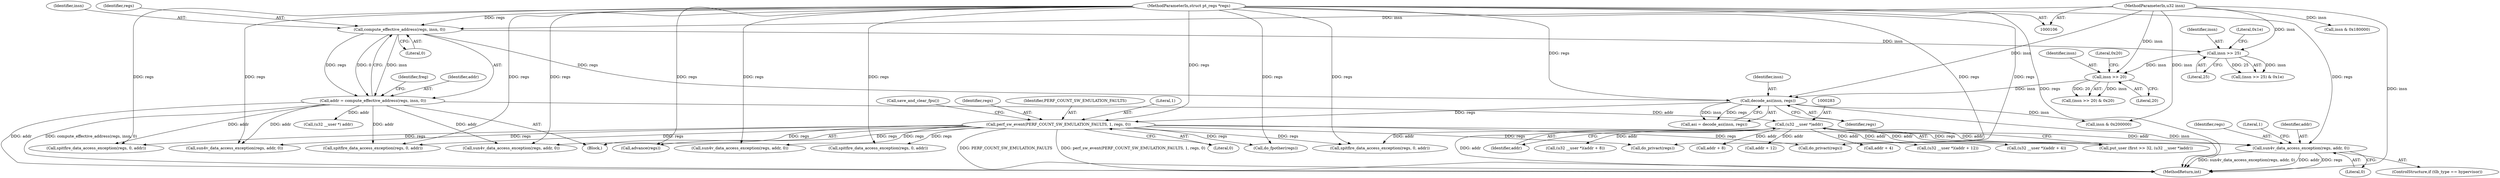 digraph "0_linux_a8b0ca17b80e92faab46ee7179ba9e99ccb61233_36@pointer" {
"1000319" [label="(Call,sun4v_data_access_exception(regs, addr, 0))"];
"1000150" [label="(Call,perf_sw_event(PERF_COUNT_SW_EMULATION_FAULTS, 1, regs, 0))"];
"1000138" [label="(Call,decode_asi(insn, regs))"];
"1000127" [label="(Call,insn >> 20)"];
"1000122" [label="(Call,insn >> 25)"];
"1000113" [label="(Call,compute_effective_address(regs, insn, 0))"];
"1000108" [label="(MethodParameterIn,struct pt_regs *regs)"];
"1000107" [label="(MethodParameterIn,u32 insn)"];
"1000282" [label="(Call,(u32 __user *)addr)"];
"1000111" [label="(Call,addr = compute_effective_address(regs, insn, 0))"];
"1000300" [label="(Call,(u32 __user *)(addr + 8))"];
"1000119" [label="(Identifier,freg)"];
"1000324" [label="(Call,spitfire_data_access_exception(regs, 0, addr))"];
"1000138" [label="(Call,decode_asi(insn, regs))"];
"1000150" [label="(Call,perf_sw_event(PERF_COUNT_SW_EMULATION_FAULTS, 1, regs, 0))"];
"1000129" [label="(Literal,20)"];
"1000128" [label="(Identifier,insn)"];
"1000116" [label="(Literal,0)"];
"1000302" [label="(Call,addr + 8)"];
"1000111" [label="(Call,addr = compute_effective_address(regs, insn, 0))"];
"1000311" [label="(Call,addr + 12)"];
"1000604" [label="(MethodReturn,int)"];
"1000115" [label="(Identifier,insn)"];
"1000265" [label="(Call,sun4v_data_access_exception(regs, addr, 0))"];
"1000320" [label="(Identifier,regs)"];
"1000315" [label="(ControlStructure,if (tlb_type == hypervisor))"];
"1000155" [label="(Call,save_and_clear_fpu())"];
"1000448" [label="(Call,sun4v_data_access_exception(regs, addr, 0))"];
"1000127" [label="(Call,insn >> 20)"];
"1000122" [label="(Call,insn >> 25)"];
"1000177" [label="(Call,do_fpother(regs))"];
"1000108" [label="(MethodParameterIn,struct pt_regs *regs)"];
"1000232" [label="(Call,do_privact(regs))"];
"1000130" [label="(Literal,0x20)"];
"1000109" [label="(Block,)"];
"1000136" [label="(Call,asi = decode_asi(insn, regs))"];
"1000107" [label="(MethodParameterIn,u32 insn)"];
"1000125" [label="(Literal,0x1e)"];
"1000292" [label="(Call,addr + 4)"];
"1000140" [label="(Identifier,regs)"];
"1000309" [label="(Call,(u32 __user *)(addr + 12))"];
"1000154" [label="(Literal,0)"];
"1000407" [label="(Call,(u32 __user *) addr)"];
"1000322" [label="(Literal,0)"];
"1000329" [label="(Literal,1)"];
"1000290" [label="(Call,(u32 __user *)(addr + 4))"];
"1000282" [label="(Call,(u32 __user *)addr)"];
"1000123" [label="(Identifier,insn)"];
"1000600" [label="(Call,advance(regs))"];
"1000121" [label="(Call,(insn >> 25) & 0x1e)"];
"1000270" [label="(Call,spitfire_data_access_exception(regs, 0, addr))"];
"1000278" [label="(Call,put_user (first >> 32, (u32 __user *)addr))"];
"1000182" [label="(Call,insn & 0x200000)"];
"1000113" [label="(Call,compute_effective_address(regs, insn, 0))"];
"1000112" [label="(Identifier,addr)"];
"1000114" [label="(Identifier,regs)"];
"1000284" [label="(Identifier,addr)"];
"1000153" [label="(Identifier,regs)"];
"1000151" [label="(Identifier,PERF_COUNT_SW_EMULATION_FAULTS)"];
"1000126" [label="(Call,(insn >> 20) & 0x20)"];
"1000453" [label="(Call,spitfire_data_access_exception(regs, 0, addr))"];
"1000321" [label="(Identifier,addr)"];
"1000319" [label="(Call,sun4v_data_access_exception(regs, addr, 0))"];
"1000152" [label="(Literal,1)"];
"1000356" [label="(Call,sun4v_data_access_exception(regs, addr, 0))"];
"1000139" [label="(Identifier,insn)"];
"1000361" [label="(Call,spitfire_data_access_exception(regs, 0, addr))"];
"1000342" [label="(Call,do_privact(regs))"];
"1000368" [label="(Call,insn & 0x180000)"];
"1000124" [label="(Literal,25)"];
"1000319" -> "1000315"  [label="AST: "];
"1000319" -> "1000322"  [label="CFG: "];
"1000320" -> "1000319"  [label="AST: "];
"1000321" -> "1000319"  [label="AST: "];
"1000322" -> "1000319"  [label="AST: "];
"1000329" -> "1000319"  [label="CFG: "];
"1000319" -> "1000604"  [label="DDG: sun4v_data_access_exception(regs, addr, 0)"];
"1000319" -> "1000604"  [label="DDG: addr"];
"1000319" -> "1000604"  [label="DDG: regs"];
"1000150" -> "1000319"  [label="DDG: regs"];
"1000108" -> "1000319"  [label="DDG: regs"];
"1000282" -> "1000319"  [label="DDG: addr"];
"1000150" -> "1000109"  [label="AST: "];
"1000150" -> "1000154"  [label="CFG: "];
"1000151" -> "1000150"  [label="AST: "];
"1000152" -> "1000150"  [label="AST: "];
"1000153" -> "1000150"  [label="AST: "];
"1000154" -> "1000150"  [label="AST: "];
"1000155" -> "1000150"  [label="CFG: "];
"1000150" -> "1000604"  [label="DDG: PERF_COUNT_SW_EMULATION_FAULTS"];
"1000150" -> "1000604"  [label="DDG: perf_sw_event(PERF_COUNT_SW_EMULATION_FAULTS, 1, regs, 0)"];
"1000138" -> "1000150"  [label="DDG: regs"];
"1000108" -> "1000150"  [label="DDG: regs"];
"1000150" -> "1000177"  [label="DDG: regs"];
"1000150" -> "1000232"  [label="DDG: regs"];
"1000150" -> "1000265"  [label="DDG: regs"];
"1000150" -> "1000270"  [label="DDG: regs"];
"1000150" -> "1000324"  [label="DDG: regs"];
"1000150" -> "1000342"  [label="DDG: regs"];
"1000150" -> "1000356"  [label="DDG: regs"];
"1000150" -> "1000361"  [label="DDG: regs"];
"1000150" -> "1000448"  [label="DDG: regs"];
"1000150" -> "1000453"  [label="DDG: regs"];
"1000150" -> "1000600"  [label="DDG: regs"];
"1000138" -> "1000136"  [label="AST: "];
"1000138" -> "1000140"  [label="CFG: "];
"1000139" -> "1000138"  [label="AST: "];
"1000140" -> "1000138"  [label="AST: "];
"1000136" -> "1000138"  [label="CFG: "];
"1000138" -> "1000604"  [label="DDG: insn"];
"1000138" -> "1000136"  [label="DDG: insn"];
"1000138" -> "1000136"  [label="DDG: regs"];
"1000127" -> "1000138"  [label="DDG: insn"];
"1000107" -> "1000138"  [label="DDG: insn"];
"1000113" -> "1000138"  [label="DDG: regs"];
"1000108" -> "1000138"  [label="DDG: regs"];
"1000138" -> "1000182"  [label="DDG: insn"];
"1000127" -> "1000126"  [label="AST: "];
"1000127" -> "1000129"  [label="CFG: "];
"1000128" -> "1000127"  [label="AST: "];
"1000129" -> "1000127"  [label="AST: "];
"1000130" -> "1000127"  [label="CFG: "];
"1000127" -> "1000126"  [label="DDG: insn"];
"1000127" -> "1000126"  [label="DDG: 20"];
"1000122" -> "1000127"  [label="DDG: insn"];
"1000107" -> "1000127"  [label="DDG: insn"];
"1000122" -> "1000121"  [label="AST: "];
"1000122" -> "1000124"  [label="CFG: "];
"1000123" -> "1000122"  [label="AST: "];
"1000124" -> "1000122"  [label="AST: "];
"1000125" -> "1000122"  [label="CFG: "];
"1000122" -> "1000121"  [label="DDG: insn"];
"1000122" -> "1000121"  [label="DDG: 25"];
"1000113" -> "1000122"  [label="DDG: insn"];
"1000107" -> "1000122"  [label="DDG: insn"];
"1000113" -> "1000111"  [label="AST: "];
"1000113" -> "1000116"  [label="CFG: "];
"1000114" -> "1000113"  [label="AST: "];
"1000115" -> "1000113"  [label="AST: "];
"1000116" -> "1000113"  [label="AST: "];
"1000111" -> "1000113"  [label="CFG: "];
"1000113" -> "1000111"  [label="DDG: regs"];
"1000113" -> "1000111"  [label="DDG: insn"];
"1000113" -> "1000111"  [label="DDG: 0"];
"1000108" -> "1000113"  [label="DDG: regs"];
"1000107" -> "1000113"  [label="DDG: insn"];
"1000108" -> "1000106"  [label="AST: "];
"1000108" -> "1000604"  [label="DDG: regs"];
"1000108" -> "1000177"  [label="DDG: regs"];
"1000108" -> "1000232"  [label="DDG: regs"];
"1000108" -> "1000265"  [label="DDG: regs"];
"1000108" -> "1000270"  [label="DDG: regs"];
"1000108" -> "1000324"  [label="DDG: regs"];
"1000108" -> "1000342"  [label="DDG: regs"];
"1000108" -> "1000356"  [label="DDG: regs"];
"1000108" -> "1000361"  [label="DDG: regs"];
"1000108" -> "1000448"  [label="DDG: regs"];
"1000108" -> "1000453"  [label="DDG: regs"];
"1000108" -> "1000600"  [label="DDG: regs"];
"1000107" -> "1000106"  [label="AST: "];
"1000107" -> "1000604"  [label="DDG: insn"];
"1000107" -> "1000182"  [label="DDG: insn"];
"1000107" -> "1000368"  [label="DDG: insn"];
"1000282" -> "1000278"  [label="AST: "];
"1000282" -> "1000284"  [label="CFG: "];
"1000283" -> "1000282"  [label="AST: "];
"1000284" -> "1000282"  [label="AST: "];
"1000278" -> "1000282"  [label="CFG: "];
"1000282" -> "1000604"  [label="DDG: addr"];
"1000282" -> "1000278"  [label="DDG: addr"];
"1000111" -> "1000282"  [label="DDG: addr"];
"1000282" -> "1000290"  [label="DDG: addr"];
"1000282" -> "1000292"  [label="DDG: addr"];
"1000282" -> "1000300"  [label="DDG: addr"];
"1000282" -> "1000302"  [label="DDG: addr"];
"1000282" -> "1000309"  [label="DDG: addr"];
"1000282" -> "1000311"  [label="DDG: addr"];
"1000282" -> "1000324"  [label="DDG: addr"];
"1000111" -> "1000109"  [label="AST: "];
"1000112" -> "1000111"  [label="AST: "];
"1000119" -> "1000111"  [label="CFG: "];
"1000111" -> "1000604"  [label="DDG: addr"];
"1000111" -> "1000604"  [label="DDG: compute_effective_address(regs, insn, 0)"];
"1000111" -> "1000265"  [label="DDG: addr"];
"1000111" -> "1000270"  [label="DDG: addr"];
"1000111" -> "1000356"  [label="DDG: addr"];
"1000111" -> "1000361"  [label="DDG: addr"];
"1000111" -> "1000407"  [label="DDG: addr"];
}
